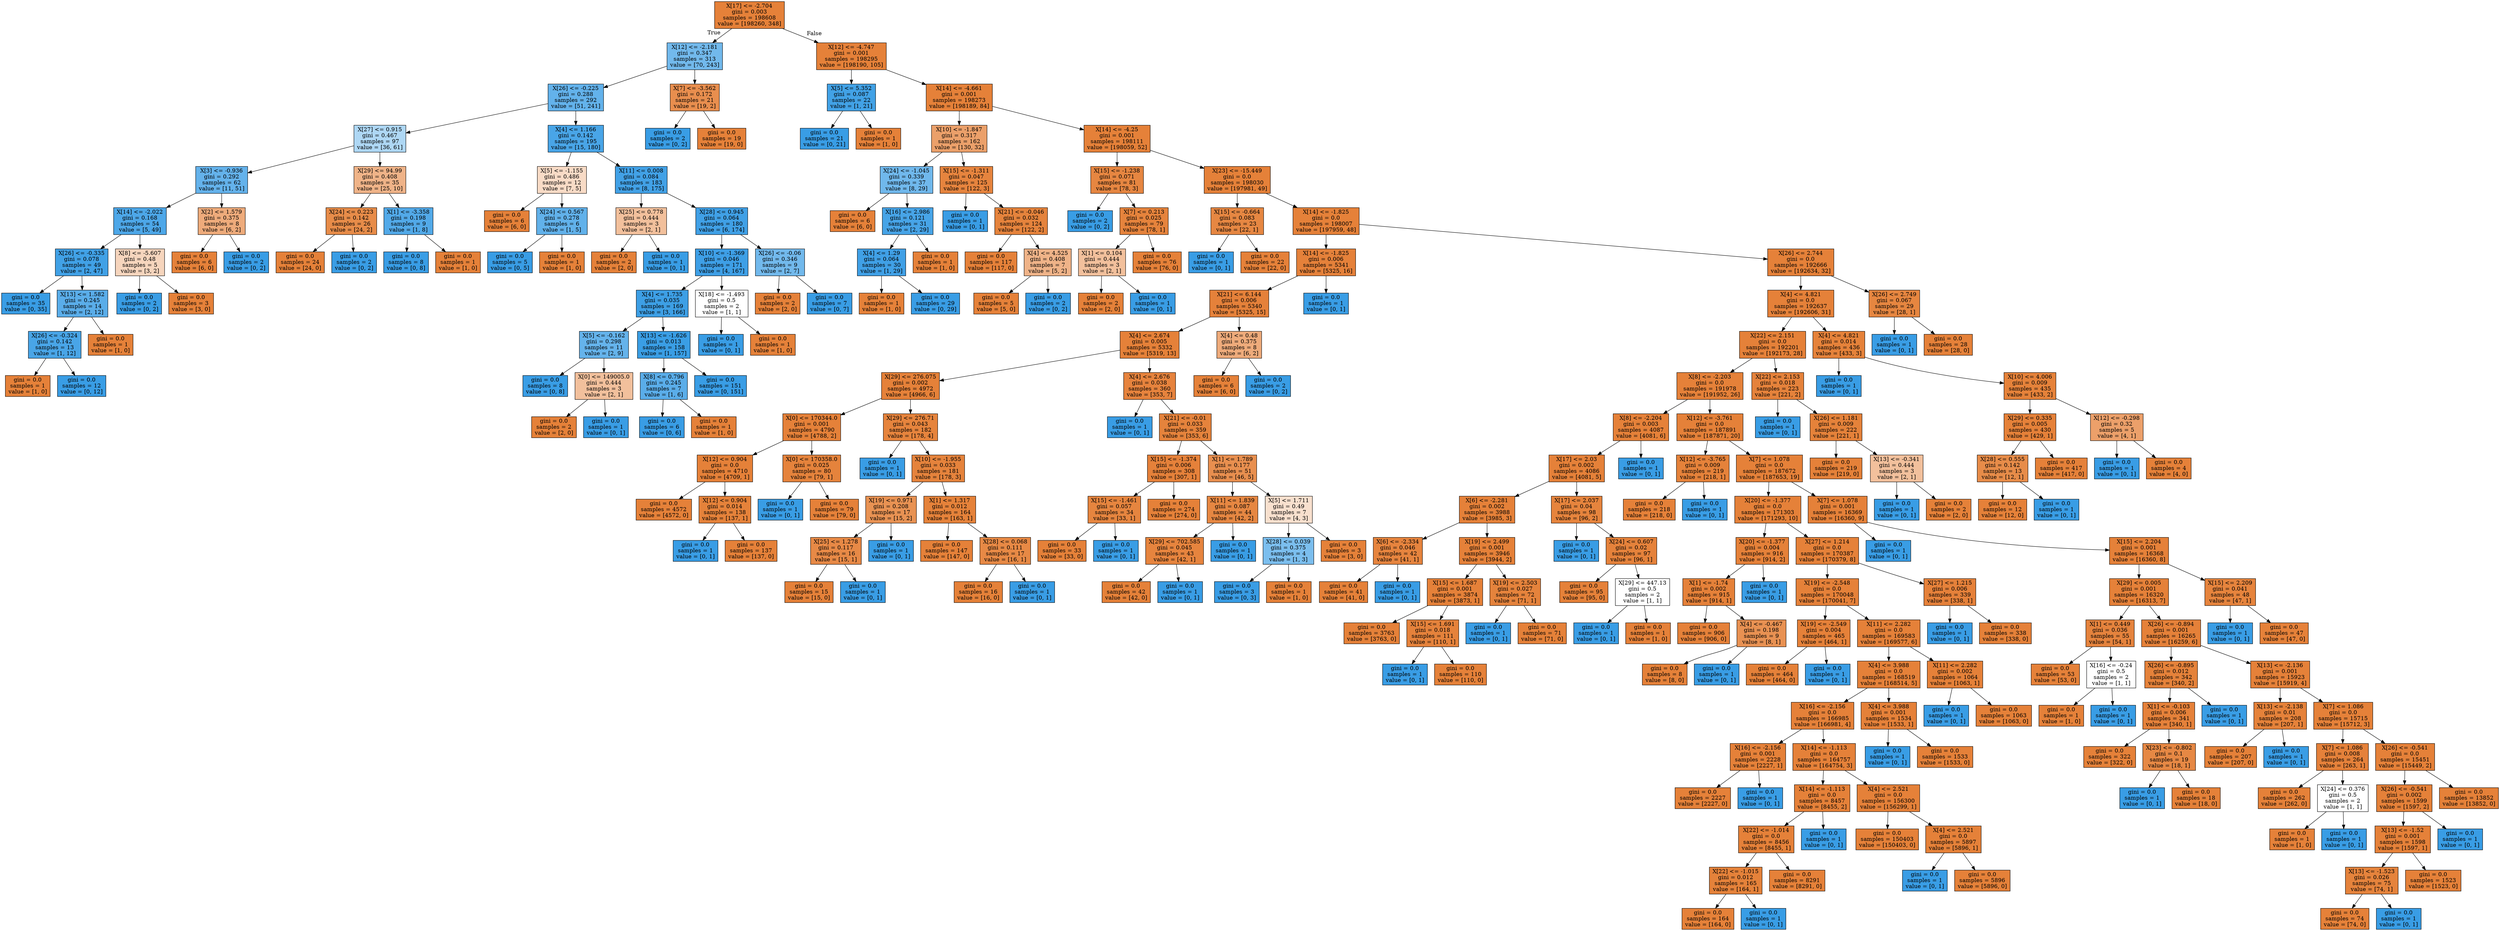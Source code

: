digraph Tree {
node [shape=box, style="filled", color="black"] ;
0 [label="X[17] <= -2.704\ngini = 0.003\nsamples = 198608\nvalue = [198260, 348]", fillcolor="#e58139"] ;
1 [label="X[12] <= -2.181\ngini = 0.347\nsamples = 313\nvalue = [70, 243]", fillcolor="#72b9ec"] ;
0 -> 1 [labeldistance=2.5, labelangle=45, headlabel="True"] ;
2 [label="X[26] <= -0.225\ngini = 0.288\nsamples = 292\nvalue = [51, 241]", fillcolor="#63b2eb"] ;
1 -> 2 ;
3 [label="X[27] <= 0.915\ngini = 0.467\nsamples = 97\nvalue = [36, 61]", fillcolor="#aed7f4"] ;
2 -> 3 ;
4 [label="X[3] <= -0.936\ngini = 0.292\nsamples = 62\nvalue = [11, 51]", fillcolor="#64b2eb"] ;
3 -> 4 ;
5 [label="X[14] <= -2.022\ngini = 0.168\nsamples = 54\nvalue = [5, 49]", fillcolor="#4da7e8"] ;
4 -> 5 ;
6 [label="X[26] <= -0.335\ngini = 0.078\nsamples = 49\nvalue = [2, 47]", fillcolor="#41a1e6"] ;
5 -> 6 ;
7 [label="gini = 0.0\nsamples = 35\nvalue = [0, 35]", fillcolor="#399de5"] ;
6 -> 7 ;
8 [label="X[13] <= 1.582\ngini = 0.245\nsamples = 14\nvalue = [2, 12]", fillcolor="#5aade9"] ;
6 -> 8 ;
9 [label="X[26] <= -0.324\ngini = 0.142\nsamples = 13\nvalue = [1, 12]", fillcolor="#49a5e7"] ;
8 -> 9 ;
10 [label="gini = 0.0\nsamples = 1\nvalue = [1, 0]", fillcolor="#e58139"] ;
9 -> 10 ;
11 [label="gini = 0.0\nsamples = 12\nvalue = [0, 12]", fillcolor="#399de5"] ;
9 -> 11 ;
12 [label="gini = 0.0\nsamples = 1\nvalue = [1, 0]", fillcolor="#e58139"] ;
8 -> 12 ;
13 [label="X[8] <= -5.607\ngini = 0.48\nsamples = 5\nvalue = [3, 2]", fillcolor="#f6d5bd"] ;
5 -> 13 ;
14 [label="gini = 0.0\nsamples = 2\nvalue = [0, 2]", fillcolor="#399de5"] ;
13 -> 14 ;
15 [label="gini = 0.0\nsamples = 3\nvalue = [3, 0]", fillcolor="#e58139"] ;
13 -> 15 ;
16 [label="X[2] <= 1.579\ngini = 0.375\nsamples = 8\nvalue = [6, 2]", fillcolor="#eeab7b"] ;
4 -> 16 ;
17 [label="gini = 0.0\nsamples = 6\nvalue = [6, 0]", fillcolor="#e58139"] ;
16 -> 17 ;
18 [label="gini = 0.0\nsamples = 2\nvalue = [0, 2]", fillcolor="#399de5"] ;
16 -> 18 ;
19 [label="X[29] <= 94.99\ngini = 0.408\nsamples = 35\nvalue = [25, 10]", fillcolor="#efb388"] ;
3 -> 19 ;
20 [label="X[24] <= 0.223\ngini = 0.142\nsamples = 26\nvalue = [24, 2]", fillcolor="#e78c49"] ;
19 -> 20 ;
21 [label="gini = 0.0\nsamples = 24\nvalue = [24, 0]", fillcolor="#e58139"] ;
20 -> 21 ;
22 [label="gini = 0.0\nsamples = 2\nvalue = [0, 2]", fillcolor="#399de5"] ;
20 -> 22 ;
23 [label="X[1] <= -3.358\ngini = 0.198\nsamples = 9\nvalue = [1, 8]", fillcolor="#52a9e8"] ;
19 -> 23 ;
24 [label="gini = 0.0\nsamples = 8\nvalue = [0, 8]", fillcolor="#399de5"] ;
23 -> 24 ;
25 [label="gini = 0.0\nsamples = 1\nvalue = [1, 0]", fillcolor="#e58139"] ;
23 -> 25 ;
26 [label="X[4] <= 1.166\ngini = 0.142\nsamples = 195\nvalue = [15, 180]", fillcolor="#49a5e7"] ;
2 -> 26 ;
27 [label="X[5] <= -1.155\ngini = 0.486\nsamples = 12\nvalue = [7, 5]", fillcolor="#f8dbc6"] ;
26 -> 27 ;
28 [label="gini = 0.0\nsamples = 6\nvalue = [6, 0]", fillcolor="#e58139"] ;
27 -> 28 ;
29 [label="X[24] <= 0.567\ngini = 0.278\nsamples = 6\nvalue = [1, 5]", fillcolor="#61b1ea"] ;
27 -> 29 ;
30 [label="gini = 0.0\nsamples = 5\nvalue = [0, 5]", fillcolor="#399de5"] ;
29 -> 30 ;
31 [label="gini = 0.0\nsamples = 1\nvalue = [1, 0]", fillcolor="#e58139"] ;
29 -> 31 ;
32 [label="X[11] <= 0.008\ngini = 0.084\nsamples = 183\nvalue = [8, 175]", fillcolor="#42a1e6"] ;
26 -> 32 ;
33 [label="X[25] <= 0.778\ngini = 0.444\nsamples = 3\nvalue = [2, 1]", fillcolor="#f2c09c"] ;
32 -> 33 ;
34 [label="gini = 0.0\nsamples = 2\nvalue = [2, 0]", fillcolor="#e58139"] ;
33 -> 34 ;
35 [label="gini = 0.0\nsamples = 1\nvalue = [0, 1]", fillcolor="#399de5"] ;
33 -> 35 ;
36 [label="X[28] <= 0.945\ngini = 0.064\nsamples = 180\nvalue = [6, 174]", fillcolor="#40a0e6"] ;
32 -> 36 ;
37 [label="X[10] <= -1.369\ngini = 0.046\nsamples = 171\nvalue = [4, 167]", fillcolor="#3e9fe6"] ;
36 -> 37 ;
38 [label="X[4] <= 1.735\ngini = 0.035\nsamples = 169\nvalue = [3, 166]", fillcolor="#3d9fe5"] ;
37 -> 38 ;
39 [label="X[5] <= -0.162\ngini = 0.298\nsamples = 11\nvalue = [2, 9]", fillcolor="#65b3eb"] ;
38 -> 39 ;
40 [label="gini = 0.0\nsamples = 8\nvalue = [0, 8]", fillcolor="#399de5"] ;
39 -> 40 ;
41 [label="X[0] <= 149005.0\ngini = 0.444\nsamples = 3\nvalue = [2, 1]", fillcolor="#f2c09c"] ;
39 -> 41 ;
42 [label="gini = 0.0\nsamples = 2\nvalue = [2, 0]", fillcolor="#e58139"] ;
41 -> 42 ;
43 [label="gini = 0.0\nsamples = 1\nvalue = [0, 1]", fillcolor="#399de5"] ;
41 -> 43 ;
44 [label="X[13] <= -1.626\ngini = 0.013\nsamples = 158\nvalue = [1, 157]", fillcolor="#3a9ee5"] ;
38 -> 44 ;
45 [label="X[8] <= 0.796\ngini = 0.245\nsamples = 7\nvalue = [1, 6]", fillcolor="#5aade9"] ;
44 -> 45 ;
46 [label="gini = 0.0\nsamples = 6\nvalue = [0, 6]", fillcolor="#399de5"] ;
45 -> 46 ;
47 [label="gini = 0.0\nsamples = 1\nvalue = [1, 0]", fillcolor="#e58139"] ;
45 -> 47 ;
48 [label="gini = 0.0\nsamples = 151\nvalue = [0, 151]", fillcolor="#399de5"] ;
44 -> 48 ;
49 [label="X[18] <= -1.493\ngini = 0.5\nsamples = 2\nvalue = [1, 1]", fillcolor="#ffffff"] ;
37 -> 49 ;
50 [label="gini = 0.0\nsamples = 1\nvalue = [0, 1]", fillcolor="#399de5"] ;
49 -> 50 ;
51 [label="gini = 0.0\nsamples = 1\nvalue = [1, 0]", fillcolor="#e58139"] ;
49 -> 51 ;
52 [label="X[26] <= -0.06\ngini = 0.346\nsamples = 9\nvalue = [2, 7]", fillcolor="#72b9ec"] ;
36 -> 52 ;
53 [label="gini = 0.0\nsamples = 2\nvalue = [2, 0]", fillcolor="#e58139"] ;
52 -> 53 ;
54 [label="gini = 0.0\nsamples = 7\nvalue = [0, 7]", fillcolor="#399de5"] ;
52 -> 54 ;
55 [label="X[7] <= -3.562\ngini = 0.172\nsamples = 21\nvalue = [19, 2]", fillcolor="#e88e4e"] ;
1 -> 55 ;
56 [label="gini = 0.0\nsamples = 2\nvalue = [0, 2]", fillcolor="#399de5"] ;
55 -> 56 ;
57 [label="gini = 0.0\nsamples = 19\nvalue = [19, 0]", fillcolor="#e58139"] ;
55 -> 57 ;
58 [label="X[12] <= -4.747\ngini = 0.001\nsamples = 198295\nvalue = [198190, 105]", fillcolor="#e58139"] ;
0 -> 58 [labeldistance=2.5, labelangle=-45, headlabel="False"] ;
59 [label="X[5] <= 5.352\ngini = 0.087\nsamples = 22\nvalue = [1, 21]", fillcolor="#42a2e6"] ;
58 -> 59 ;
60 [label="gini = 0.0\nsamples = 21\nvalue = [0, 21]", fillcolor="#399de5"] ;
59 -> 60 ;
61 [label="gini = 0.0\nsamples = 1\nvalue = [1, 0]", fillcolor="#e58139"] ;
59 -> 61 ;
62 [label="X[14] <= -4.661\ngini = 0.001\nsamples = 198273\nvalue = [198189, 84]", fillcolor="#e58139"] ;
58 -> 62 ;
63 [label="X[10] <= -1.847\ngini = 0.317\nsamples = 162\nvalue = [130, 32]", fillcolor="#eba06a"] ;
62 -> 63 ;
64 [label="X[24] <= -1.045\ngini = 0.339\nsamples = 37\nvalue = [8, 29]", fillcolor="#70b8ec"] ;
63 -> 64 ;
65 [label="gini = 0.0\nsamples = 6\nvalue = [6, 0]", fillcolor="#e58139"] ;
64 -> 65 ;
66 [label="X[16] <= 2.986\ngini = 0.121\nsamples = 31\nvalue = [2, 29]", fillcolor="#47a4e7"] ;
64 -> 66 ;
67 [label="X[4] <= 1.29\ngini = 0.064\nsamples = 30\nvalue = [1, 29]", fillcolor="#40a0e6"] ;
66 -> 67 ;
68 [label="gini = 0.0\nsamples = 1\nvalue = [1, 0]", fillcolor="#e58139"] ;
67 -> 68 ;
69 [label="gini = 0.0\nsamples = 29\nvalue = [0, 29]", fillcolor="#399de5"] ;
67 -> 69 ;
70 [label="gini = 0.0\nsamples = 1\nvalue = [1, 0]", fillcolor="#e58139"] ;
66 -> 70 ;
71 [label="X[15] <= -1.311\ngini = 0.047\nsamples = 125\nvalue = [122, 3]", fillcolor="#e6843e"] ;
63 -> 71 ;
72 [label="gini = 0.0\nsamples = 1\nvalue = [0, 1]", fillcolor="#399de5"] ;
71 -> 72 ;
73 [label="X[21] <= -0.046\ngini = 0.032\nsamples = 124\nvalue = [122, 2]", fillcolor="#e5833c"] ;
71 -> 73 ;
74 [label="gini = 0.0\nsamples = 117\nvalue = [117, 0]", fillcolor="#e58139"] ;
73 -> 74 ;
75 [label="X[4] <= 4.525\ngini = 0.408\nsamples = 7\nvalue = [5, 2]", fillcolor="#efb388"] ;
73 -> 75 ;
76 [label="gini = 0.0\nsamples = 5\nvalue = [5, 0]", fillcolor="#e58139"] ;
75 -> 76 ;
77 [label="gini = 0.0\nsamples = 2\nvalue = [0, 2]", fillcolor="#399de5"] ;
75 -> 77 ;
78 [label="X[14] <= -4.25\ngini = 0.001\nsamples = 198111\nvalue = [198059, 52]", fillcolor="#e58139"] ;
62 -> 78 ;
79 [label="X[15] <= -1.238\ngini = 0.071\nsamples = 81\nvalue = [78, 3]", fillcolor="#e68641"] ;
78 -> 79 ;
80 [label="gini = 0.0\nsamples = 2\nvalue = [0, 2]", fillcolor="#399de5"] ;
79 -> 80 ;
81 [label="X[7] <= 0.213\ngini = 0.025\nsamples = 79\nvalue = [78, 1]", fillcolor="#e5833c"] ;
79 -> 81 ;
82 [label="X[1] <= 0.104\ngini = 0.444\nsamples = 3\nvalue = [2, 1]", fillcolor="#f2c09c"] ;
81 -> 82 ;
83 [label="gini = 0.0\nsamples = 2\nvalue = [2, 0]", fillcolor="#e58139"] ;
82 -> 83 ;
84 [label="gini = 0.0\nsamples = 1\nvalue = [0, 1]", fillcolor="#399de5"] ;
82 -> 84 ;
85 [label="gini = 0.0\nsamples = 76\nvalue = [76, 0]", fillcolor="#e58139"] ;
81 -> 85 ;
86 [label="X[23] <= -15.449\ngini = 0.0\nsamples = 198030\nvalue = [197981, 49]", fillcolor="#e58139"] ;
78 -> 86 ;
87 [label="X[15] <= -0.664\ngini = 0.083\nsamples = 23\nvalue = [22, 1]", fillcolor="#e68742"] ;
86 -> 87 ;
88 [label="gini = 0.0\nsamples = 1\nvalue = [0, 1]", fillcolor="#399de5"] ;
87 -> 88 ;
89 [label="gini = 0.0\nsamples = 22\nvalue = [22, 0]", fillcolor="#e58139"] ;
87 -> 89 ;
90 [label="X[14] <= -1.825\ngini = 0.0\nsamples = 198007\nvalue = [197959, 48]", fillcolor="#e58139"] ;
86 -> 90 ;
91 [label="X[14] <= -1.825\ngini = 0.006\nsamples = 5341\nvalue = [5325, 16]", fillcolor="#e5813a"] ;
90 -> 91 ;
92 [label="X[21] <= 6.144\ngini = 0.006\nsamples = 5340\nvalue = [5325, 15]", fillcolor="#e5813a"] ;
91 -> 92 ;
93 [label="X[4] <= 2.674\ngini = 0.005\nsamples = 5332\nvalue = [5319, 13]", fillcolor="#e58139"] ;
92 -> 93 ;
94 [label="X[29] <= 276.075\ngini = 0.002\nsamples = 4972\nvalue = [4966, 6]", fillcolor="#e58139"] ;
93 -> 94 ;
95 [label="X[0] <= 170344.0\ngini = 0.001\nsamples = 4790\nvalue = [4788, 2]", fillcolor="#e58139"] ;
94 -> 95 ;
96 [label="X[12] <= 0.904\ngini = 0.0\nsamples = 4710\nvalue = [4709, 1]", fillcolor="#e58139"] ;
95 -> 96 ;
97 [label="gini = 0.0\nsamples = 4572\nvalue = [4572, 0]", fillcolor="#e58139"] ;
96 -> 97 ;
98 [label="X[12] <= 0.904\ngini = 0.014\nsamples = 138\nvalue = [137, 1]", fillcolor="#e5823a"] ;
96 -> 98 ;
99 [label="gini = 0.0\nsamples = 1\nvalue = [0, 1]", fillcolor="#399de5"] ;
98 -> 99 ;
100 [label="gini = 0.0\nsamples = 137\nvalue = [137, 0]", fillcolor="#e58139"] ;
98 -> 100 ;
101 [label="X[0] <= 170358.0\ngini = 0.025\nsamples = 80\nvalue = [79, 1]", fillcolor="#e5833c"] ;
95 -> 101 ;
102 [label="gini = 0.0\nsamples = 1\nvalue = [0, 1]", fillcolor="#399de5"] ;
101 -> 102 ;
103 [label="gini = 0.0\nsamples = 79\nvalue = [79, 0]", fillcolor="#e58139"] ;
101 -> 103 ;
104 [label="X[29] <= 276.71\ngini = 0.043\nsamples = 182\nvalue = [178, 4]", fillcolor="#e6843d"] ;
94 -> 104 ;
105 [label="gini = 0.0\nsamples = 1\nvalue = [0, 1]", fillcolor="#399de5"] ;
104 -> 105 ;
106 [label="X[10] <= -1.955\ngini = 0.033\nsamples = 181\nvalue = [178, 3]", fillcolor="#e5833c"] ;
104 -> 106 ;
107 [label="X[19] <= 0.971\ngini = 0.208\nsamples = 17\nvalue = [15, 2]", fillcolor="#e89253"] ;
106 -> 107 ;
108 [label="X[25] <= 1.278\ngini = 0.117\nsamples = 16\nvalue = [15, 1]", fillcolor="#e78946"] ;
107 -> 108 ;
109 [label="gini = 0.0\nsamples = 15\nvalue = [15, 0]", fillcolor="#e58139"] ;
108 -> 109 ;
110 [label="gini = 0.0\nsamples = 1\nvalue = [0, 1]", fillcolor="#399de5"] ;
108 -> 110 ;
111 [label="gini = 0.0\nsamples = 1\nvalue = [0, 1]", fillcolor="#399de5"] ;
107 -> 111 ;
112 [label="X[1] <= 1.317\ngini = 0.012\nsamples = 164\nvalue = [163, 1]", fillcolor="#e5823a"] ;
106 -> 112 ;
113 [label="gini = 0.0\nsamples = 147\nvalue = [147, 0]", fillcolor="#e58139"] ;
112 -> 113 ;
114 [label="X[28] <= 0.068\ngini = 0.111\nsamples = 17\nvalue = [16, 1]", fillcolor="#e78945"] ;
112 -> 114 ;
115 [label="gini = 0.0\nsamples = 16\nvalue = [16, 0]", fillcolor="#e58139"] ;
114 -> 115 ;
116 [label="gini = 0.0\nsamples = 1\nvalue = [0, 1]", fillcolor="#399de5"] ;
114 -> 116 ;
117 [label="X[4] <= 2.676\ngini = 0.038\nsamples = 360\nvalue = [353, 7]", fillcolor="#e6833d"] ;
93 -> 117 ;
118 [label="gini = 0.0\nsamples = 1\nvalue = [0, 1]", fillcolor="#399de5"] ;
117 -> 118 ;
119 [label="X[21] <= -0.01\ngini = 0.033\nsamples = 359\nvalue = [353, 6]", fillcolor="#e5833c"] ;
117 -> 119 ;
120 [label="X[15] <= -1.374\ngini = 0.006\nsamples = 308\nvalue = [307, 1]", fillcolor="#e5813a"] ;
119 -> 120 ;
121 [label="X[15] <= -1.461\ngini = 0.057\nsamples = 34\nvalue = [33, 1]", fillcolor="#e6853f"] ;
120 -> 121 ;
122 [label="gini = 0.0\nsamples = 33\nvalue = [33, 0]", fillcolor="#e58139"] ;
121 -> 122 ;
123 [label="gini = 0.0\nsamples = 1\nvalue = [0, 1]", fillcolor="#399de5"] ;
121 -> 123 ;
124 [label="gini = 0.0\nsamples = 274\nvalue = [274, 0]", fillcolor="#e58139"] ;
120 -> 124 ;
125 [label="X[1] <= 1.789\ngini = 0.177\nsamples = 51\nvalue = [46, 5]", fillcolor="#e88f4f"] ;
119 -> 125 ;
126 [label="X[11] <= 1.839\ngini = 0.087\nsamples = 44\nvalue = [42, 2]", fillcolor="#e68742"] ;
125 -> 126 ;
127 [label="X[29] <= 702.585\ngini = 0.045\nsamples = 43\nvalue = [42, 1]", fillcolor="#e6843e"] ;
126 -> 127 ;
128 [label="gini = 0.0\nsamples = 42\nvalue = [42, 0]", fillcolor="#e58139"] ;
127 -> 128 ;
129 [label="gini = 0.0\nsamples = 1\nvalue = [0, 1]", fillcolor="#399de5"] ;
127 -> 129 ;
130 [label="gini = 0.0\nsamples = 1\nvalue = [0, 1]", fillcolor="#399de5"] ;
126 -> 130 ;
131 [label="X[5] <= 1.711\ngini = 0.49\nsamples = 7\nvalue = [4, 3]", fillcolor="#f8e0ce"] ;
125 -> 131 ;
132 [label="X[28] <= 0.039\ngini = 0.375\nsamples = 4\nvalue = [1, 3]", fillcolor="#7bbeee"] ;
131 -> 132 ;
133 [label="gini = 0.0\nsamples = 3\nvalue = [0, 3]", fillcolor="#399de5"] ;
132 -> 133 ;
134 [label="gini = 0.0\nsamples = 1\nvalue = [1, 0]", fillcolor="#e58139"] ;
132 -> 134 ;
135 [label="gini = 0.0\nsamples = 3\nvalue = [3, 0]", fillcolor="#e58139"] ;
131 -> 135 ;
136 [label="X[4] <= 0.48\ngini = 0.375\nsamples = 8\nvalue = [6, 2]", fillcolor="#eeab7b"] ;
92 -> 136 ;
137 [label="gini = 0.0\nsamples = 6\nvalue = [6, 0]", fillcolor="#e58139"] ;
136 -> 137 ;
138 [label="gini = 0.0\nsamples = 2\nvalue = [0, 2]", fillcolor="#399de5"] ;
136 -> 138 ;
139 [label="gini = 0.0\nsamples = 1\nvalue = [0, 1]", fillcolor="#399de5"] ;
91 -> 139 ;
140 [label="X[26] <= 2.744\ngini = 0.0\nsamples = 192666\nvalue = [192634, 32]", fillcolor="#e58139"] ;
90 -> 140 ;
141 [label="X[4] <= 4.821\ngini = 0.0\nsamples = 192637\nvalue = [192606, 31]", fillcolor="#e58139"] ;
140 -> 141 ;
142 [label="X[22] <= 2.151\ngini = 0.0\nsamples = 192201\nvalue = [192173, 28]", fillcolor="#e58139"] ;
141 -> 142 ;
143 [label="X[8] <= -2.203\ngini = 0.0\nsamples = 191978\nvalue = [191952, 26]", fillcolor="#e58139"] ;
142 -> 143 ;
144 [label="X[8] <= -2.204\ngini = 0.003\nsamples = 4087\nvalue = [4081, 6]", fillcolor="#e58139"] ;
143 -> 144 ;
145 [label="X[17] <= 2.03\ngini = 0.002\nsamples = 4086\nvalue = [4081, 5]", fillcolor="#e58139"] ;
144 -> 145 ;
146 [label="X[6] <= -2.281\ngini = 0.002\nsamples = 3988\nvalue = [3985, 3]", fillcolor="#e58139"] ;
145 -> 146 ;
147 [label="X[6] <= -2.334\ngini = 0.046\nsamples = 42\nvalue = [41, 1]", fillcolor="#e6843e"] ;
146 -> 147 ;
148 [label="gini = 0.0\nsamples = 41\nvalue = [41, 0]", fillcolor="#e58139"] ;
147 -> 148 ;
149 [label="gini = 0.0\nsamples = 1\nvalue = [0, 1]", fillcolor="#399de5"] ;
147 -> 149 ;
150 [label="X[19] <= 2.499\ngini = 0.001\nsamples = 3946\nvalue = [3944, 2]", fillcolor="#e58139"] ;
146 -> 150 ;
151 [label="X[15] <= 1.687\ngini = 0.001\nsamples = 3874\nvalue = [3873, 1]", fillcolor="#e58139"] ;
150 -> 151 ;
152 [label="gini = 0.0\nsamples = 3763\nvalue = [3763, 0]", fillcolor="#e58139"] ;
151 -> 152 ;
153 [label="X[15] <= 1.691\ngini = 0.018\nsamples = 111\nvalue = [110, 1]", fillcolor="#e5823b"] ;
151 -> 153 ;
154 [label="gini = 0.0\nsamples = 1\nvalue = [0, 1]", fillcolor="#399de5"] ;
153 -> 154 ;
155 [label="gini = 0.0\nsamples = 110\nvalue = [110, 0]", fillcolor="#e58139"] ;
153 -> 155 ;
156 [label="X[19] <= 2.503\ngini = 0.027\nsamples = 72\nvalue = [71, 1]", fillcolor="#e5833c"] ;
150 -> 156 ;
157 [label="gini = 0.0\nsamples = 1\nvalue = [0, 1]", fillcolor="#399de5"] ;
156 -> 157 ;
158 [label="gini = 0.0\nsamples = 71\nvalue = [71, 0]", fillcolor="#e58139"] ;
156 -> 158 ;
159 [label="X[17] <= 2.037\ngini = 0.04\nsamples = 98\nvalue = [96, 2]", fillcolor="#e6843d"] ;
145 -> 159 ;
160 [label="gini = 0.0\nsamples = 1\nvalue = [0, 1]", fillcolor="#399de5"] ;
159 -> 160 ;
161 [label="X[24] <= 0.607\ngini = 0.02\nsamples = 97\nvalue = [96, 1]", fillcolor="#e5823b"] ;
159 -> 161 ;
162 [label="gini = 0.0\nsamples = 95\nvalue = [95, 0]", fillcolor="#e58139"] ;
161 -> 162 ;
163 [label="X[29] <= 447.13\ngini = 0.5\nsamples = 2\nvalue = [1, 1]", fillcolor="#ffffff"] ;
161 -> 163 ;
164 [label="gini = 0.0\nsamples = 1\nvalue = [0, 1]", fillcolor="#399de5"] ;
163 -> 164 ;
165 [label="gini = 0.0\nsamples = 1\nvalue = [1, 0]", fillcolor="#e58139"] ;
163 -> 165 ;
166 [label="gini = 0.0\nsamples = 1\nvalue = [0, 1]", fillcolor="#399de5"] ;
144 -> 166 ;
167 [label="X[12] <= -3.761\ngini = 0.0\nsamples = 187891\nvalue = [187871, 20]", fillcolor="#e58139"] ;
143 -> 167 ;
168 [label="X[12] <= -3.765\ngini = 0.009\nsamples = 219\nvalue = [218, 1]", fillcolor="#e5823a"] ;
167 -> 168 ;
169 [label="gini = 0.0\nsamples = 218\nvalue = [218, 0]", fillcolor="#e58139"] ;
168 -> 169 ;
170 [label="gini = 0.0\nsamples = 1\nvalue = [0, 1]", fillcolor="#399de5"] ;
168 -> 170 ;
171 [label="X[7] <= 1.078\ngini = 0.0\nsamples = 187672\nvalue = [187653, 19]", fillcolor="#e58139"] ;
167 -> 171 ;
172 [label="X[20] <= -1.377\ngini = 0.0\nsamples = 171303\nvalue = [171293, 10]", fillcolor="#e58139"] ;
171 -> 172 ;
173 [label="X[20] <= -1.377\ngini = 0.004\nsamples = 916\nvalue = [914, 2]", fillcolor="#e58139"] ;
172 -> 173 ;
174 [label="X[1] <= -1.74\ngini = 0.002\nsamples = 915\nvalue = [914, 1]", fillcolor="#e58139"] ;
173 -> 174 ;
175 [label="gini = 0.0\nsamples = 906\nvalue = [906, 0]", fillcolor="#e58139"] ;
174 -> 175 ;
176 [label="X[4] <= -0.467\ngini = 0.198\nsamples = 9\nvalue = [8, 1]", fillcolor="#e89152"] ;
174 -> 176 ;
177 [label="gini = 0.0\nsamples = 8\nvalue = [8, 0]", fillcolor="#e58139"] ;
176 -> 177 ;
178 [label="gini = 0.0\nsamples = 1\nvalue = [0, 1]", fillcolor="#399de5"] ;
176 -> 178 ;
179 [label="gini = 0.0\nsamples = 1\nvalue = [0, 1]", fillcolor="#399de5"] ;
173 -> 179 ;
180 [label="X[27] <= 1.214\ngini = 0.0\nsamples = 170387\nvalue = [170379, 8]", fillcolor="#e58139"] ;
172 -> 180 ;
181 [label="X[19] <= -2.548\ngini = 0.0\nsamples = 170048\nvalue = [170041, 7]", fillcolor="#e58139"] ;
180 -> 181 ;
182 [label="X[19] <= -2.549\ngini = 0.004\nsamples = 465\nvalue = [464, 1]", fillcolor="#e58139"] ;
181 -> 182 ;
183 [label="gini = 0.0\nsamples = 464\nvalue = [464, 0]", fillcolor="#e58139"] ;
182 -> 183 ;
184 [label="gini = 0.0\nsamples = 1\nvalue = [0, 1]", fillcolor="#399de5"] ;
182 -> 184 ;
185 [label="X[11] <= 2.282\ngini = 0.0\nsamples = 169583\nvalue = [169577, 6]", fillcolor="#e58139"] ;
181 -> 185 ;
186 [label="X[4] <= 3.988\ngini = 0.0\nsamples = 168519\nvalue = [168514, 5]", fillcolor="#e58139"] ;
185 -> 186 ;
187 [label="X[16] <= -2.156\ngini = 0.0\nsamples = 166985\nvalue = [166981, 4]", fillcolor="#e58139"] ;
186 -> 187 ;
188 [label="X[16] <= -2.156\ngini = 0.001\nsamples = 2228\nvalue = [2227, 1]", fillcolor="#e58139"] ;
187 -> 188 ;
189 [label="gini = 0.0\nsamples = 2227\nvalue = [2227, 0]", fillcolor="#e58139"] ;
188 -> 189 ;
190 [label="gini = 0.0\nsamples = 1\nvalue = [0, 1]", fillcolor="#399de5"] ;
188 -> 190 ;
191 [label="X[14] <= -1.113\ngini = 0.0\nsamples = 164757\nvalue = [164754, 3]", fillcolor="#e58139"] ;
187 -> 191 ;
192 [label="X[14] <= -1.113\ngini = 0.0\nsamples = 8457\nvalue = [8455, 2]", fillcolor="#e58139"] ;
191 -> 192 ;
193 [label="X[22] <= -1.014\ngini = 0.0\nsamples = 8456\nvalue = [8455, 1]", fillcolor="#e58139"] ;
192 -> 193 ;
194 [label="X[22] <= -1.015\ngini = 0.012\nsamples = 165\nvalue = [164, 1]", fillcolor="#e5823a"] ;
193 -> 194 ;
195 [label="gini = 0.0\nsamples = 164\nvalue = [164, 0]", fillcolor="#e58139"] ;
194 -> 195 ;
196 [label="gini = 0.0\nsamples = 1\nvalue = [0, 1]", fillcolor="#399de5"] ;
194 -> 196 ;
197 [label="gini = 0.0\nsamples = 8291\nvalue = [8291, 0]", fillcolor="#e58139"] ;
193 -> 197 ;
198 [label="gini = 0.0\nsamples = 1\nvalue = [0, 1]", fillcolor="#399de5"] ;
192 -> 198 ;
199 [label="X[4] <= 2.521\ngini = 0.0\nsamples = 156300\nvalue = [156299, 1]", fillcolor="#e58139"] ;
191 -> 199 ;
200 [label="gini = 0.0\nsamples = 150403\nvalue = [150403, 0]", fillcolor="#e58139"] ;
199 -> 200 ;
201 [label="X[4] <= 2.521\ngini = 0.0\nsamples = 5897\nvalue = [5896, 1]", fillcolor="#e58139"] ;
199 -> 201 ;
202 [label="gini = 0.0\nsamples = 1\nvalue = [0, 1]", fillcolor="#399de5"] ;
201 -> 202 ;
203 [label="gini = 0.0\nsamples = 5896\nvalue = [5896, 0]", fillcolor="#e58139"] ;
201 -> 203 ;
204 [label="X[4] <= 3.988\ngini = 0.001\nsamples = 1534\nvalue = [1533, 1]", fillcolor="#e58139"] ;
186 -> 204 ;
205 [label="gini = 0.0\nsamples = 1\nvalue = [0, 1]", fillcolor="#399de5"] ;
204 -> 205 ;
206 [label="gini = 0.0\nsamples = 1533\nvalue = [1533, 0]", fillcolor="#e58139"] ;
204 -> 206 ;
207 [label="X[11] <= 2.282\ngini = 0.002\nsamples = 1064\nvalue = [1063, 1]", fillcolor="#e58139"] ;
185 -> 207 ;
208 [label="gini = 0.0\nsamples = 1\nvalue = [0, 1]", fillcolor="#399de5"] ;
207 -> 208 ;
209 [label="gini = 0.0\nsamples = 1063\nvalue = [1063, 0]", fillcolor="#e58139"] ;
207 -> 209 ;
210 [label="X[27] <= 1.215\ngini = 0.006\nsamples = 339\nvalue = [338, 1]", fillcolor="#e5813a"] ;
180 -> 210 ;
211 [label="gini = 0.0\nsamples = 1\nvalue = [0, 1]", fillcolor="#399de5"] ;
210 -> 211 ;
212 [label="gini = 0.0\nsamples = 338\nvalue = [338, 0]", fillcolor="#e58139"] ;
210 -> 212 ;
213 [label="X[7] <= 1.078\ngini = 0.001\nsamples = 16369\nvalue = [16360, 9]", fillcolor="#e58139"] ;
171 -> 213 ;
214 [label="gini = 0.0\nsamples = 1\nvalue = [0, 1]", fillcolor="#399de5"] ;
213 -> 214 ;
215 [label="X[15] <= 2.204\ngini = 0.001\nsamples = 16368\nvalue = [16360, 8]", fillcolor="#e58139"] ;
213 -> 215 ;
216 [label="X[29] <= 0.005\ngini = 0.001\nsamples = 16320\nvalue = [16313, 7]", fillcolor="#e58139"] ;
215 -> 216 ;
217 [label="X[1] <= 0.449\ngini = 0.036\nsamples = 55\nvalue = [54, 1]", fillcolor="#e5833d"] ;
216 -> 217 ;
218 [label="gini = 0.0\nsamples = 53\nvalue = [53, 0]", fillcolor="#e58139"] ;
217 -> 218 ;
219 [label="X[16] <= -0.24\ngini = 0.5\nsamples = 2\nvalue = [1, 1]", fillcolor="#ffffff"] ;
217 -> 219 ;
220 [label="gini = 0.0\nsamples = 1\nvalue = [1, 0]", fillcolor="#e58139"] ;
219 -> 220 ;
221 [label="gini = 0.0\nsamples = 1\nvalue = [0, 1]", fillcolor="#399de5"] ;
219 -> 221 ;
222 [label="X[26] <= -0.894\ngini = 0.001\nsamples = 16265\nvalue = [16259, 6]", fillcolor="#e58139"] ;
216 -> 222 ;
223 [label="X[26] <= -0.895\ngini = 0.012\nsamples = 342\nvalue = [340, 2]", fillcolor="#e5823a"] ;
222 -> 223 ;
224 [label="X[1] <= -0.103\ngini = 0.006\nsamples = 341\nvalue = [340, 1]", fillcolor="#e5813a"] ;
223 -> 224 ;
225 [label="gini = 0.0\nsamples = 322\nvalue = [322, 0]", fillcolor="#e58139"] ;
224 -> 225 ;
226 [label="X[23] <= -0.802\ngini = 0.1\nsamples = 19\nvalue = [18, 1]", fillcolor="#e68844"] ;
224 -> 226 ;
227 [label="gini = 0.0\nsamples = 1\nvalue = [0, 1]", fillcolor="#399de5"] ;
226 -> 227 ;
228 [label="gini = 0.0\nsamples = 18\nvalue = [18, 0]", fillcolor="#e58139"] ;
226 -> 228 ;
229 [label="gini = 0.0\nsamples = 1\nvalue = [0, 1]", fillcolor="#399de5"] ;
223 -> 229 ;
230 [label="X[13] <= -2.136\ngini = 0.001\nsamples = 15923\nvalue = [15919, 4]", fillcolor="#e58139"] ;
222 -> 230 ;
231 [label="X[13] <= -2.138\ngini = 0.01\nsamples = 208\nvalue = [207, 1]", fillcolor="#e5823a"] ;
230 -> 231 ;
232 [label="gini = 0.0\nsamples = 207\nvalue = [207, 0]", fillcolor="#e58139"] ;
231 -> 232 ;
233 [label="gini = 0.0\nsamples = 1\nvalue = [0, 1]", fillcolor="#399de5"] ;
231 -> 233 ;
234 [label="X[7] <= 1.086\ngini = 0.0\nsamples = 15715\nvalue = [15712, 3]", fillcolor="#e58139"] ;
230 -> 234 ;
235 [label="X[7] <= 1.086\ngini = 0.008\nsamples = 264\nvalue = [263, 1]", fillcolor="#e5813a"] ;
234 -> 235 ;
236 [label="gini = 0.0\nsamples = 262\nvalue = [262, 0]", fillcolor="#e58139"] ;
235 -> 236 ;
237 [label="X[24] <= 0.376\ngini = 0.5\nsamples = 2\nvalue = [1, 1]", fillcolor="#ffffff"] ;
235 -> 237 ;
238 [label="gini = 0.0\nsamples = 1\nvalue = [1, 0]", fillcolor="#e58139"] ;
237 -> 238 ;
239 [label="gini = 0.0\nsamples = 1\nvalue = [0, 1]", fillcolor="#399de5"] ;
237 -> 239 ;
240 [label="X[26] <= -0.541\ngini = 0.0\nsamples = 15451\nvalue = [15449, 2]", fillcolor="#e58139"] ;
234 -> 240 ;
241 [label="X[26] <= -0.541\ngini = 0.002\nsamples = 1599\nvalue = [1597, 2]", fillcolor="#e58139"] ;
240 -> 241 ;
242 [label="X[13] <= -1.52\ngini = 0.001\nsamples = 1598\nvalue = [1597, 1]", fillcolor="#e58139"] ;
241 -> 242 ;
243 [label="X[13] <= -1.523\ngini = 0.026\nsamples = 75\nvalue = [74, 1]", fillcolor="#e5833c"] ;
242 -> 243 ;
244 [label="gini = 0.0\nsamples = 74\nvalue = [74, 0]", fillcolor="#e58139"] ;
243 -> 244 ;
245 [label="gini = 0.0\nsamples = 1\nvalue = [0, 1]", fillcolor="#399de5"] ;
243 -> 245 ;
246 [label="gini = 0.0\nsamples = 1523\nvalue = [1523, 0]", fillcolor="#e58139"] ;
242 -> 246 ;
247 [label="gini = 0.0\nsamples = 1\nvalue = [0, 1]", fillcolor="#399de5"] ;
241 -> 247 ;
248 [label="gini = 0.0\nsamples = 13852\nvalue = [13852, 0]", fillcolor="#e58139"] ;
240 -> 248 ;
249 [label="X[15] <= 2.209\ngini = 0.041\nsamples = 48\nvalue = [47, 1]", fillcolor="#e6843d"] ;
215 -> 249 ;
250 [label="gini = 0.0\nsamples = 1\nvalue = [0, 1]", fillcolor="#399de5"] ;
249 -> 250 ;
251 [label="gini = 0.0\nsamples = 47\nvalue = [47, 0]", fillcolor="#e58139"] ;
249 -> 251 ;
252 [label="X[22] <= 2.153\ngini = 0.018\nsamples = 223\nvalue = [221, 2]", fillcolor="#e5823b"] ;
142 -> 252 ;
253 [label="gini = 0.0\nsamples = 1\nvalue = [0, 1]", fillcolor="#399de5"] ;
252 -> 253 ;
254 [label="X[26] <= 1.181\ngini = 0.009\nsamples = 222\nvalue = [221, 1]", fillcolor="#e5823a"] ;
252 -> 254 ;
255 [label="gini = 0.0\nsamples = 219\nvalue = [219, 0]", fillcolor="#e58139"] ;
254 -> 255 ;
256 [label="X[13] <= -0.341\ngini = 0.444\nsamples = 3\nvalue = [2, 1]", fillcolor="#f2c09c"] ;
254 -> 256 ;
257 [label="gini = 0.0\nsamples = 1\nvalue = [0, 1]", fillcolor="#399de5"] ;
256 -> 257 ;
258 [label="gini = 0.0\nsamples = 2\nvalue = [2, 0]", fillcolor="#e58139"] ;
256 -> 258 ;
259 [label="X[4] <= 4.821\ngini = 0.014\nsamples = 436\nvalue = [433, 3]", fillcolor="#e5823a"] ;
141 -> 259 ;
260 [label="gini = 0.0\nsamples = 1\nvalue = [0, 1]", fillcolor="#399de5"] ;
259 -> 260 ;
261 [label="X[10] <= 4.006\ngini = 0.009\nsamples = 435\nvalue = [433, 2]", fillcolor="#e5823a"] ;
259 -> 261 ;
262 [label="X[29] <= 0.335\ngini = 0.005\nsamples = 430\nvalue = [429, 1]", fillcolor="#e58139"] ;
261 -> 262 ;
263 [label="X[28] <= 0.555\ngini = 0.142\nsamples = 13\nvalue = [12, 1]", fillcolor="#e78c49"] ;
262 -> 263 ;
264 [label="gini = 0.0\nsamples = 12\nvalue = [12, 0]", fillcolor="#e58139"] ;
263 -> 264 ;
265 [label="gini = 0.0\nsamples = 1\nvalue = [0, 1]", fillcolor="#399de5"] ;
263 -> 265 ;
266 [label="gini = 0.0\nsamples = 417\nvalue = [417, 0]", fillcolor="#e58139"] ;
262 -> 266 ;
267 [label="X[12] <= -0.298\ngini = 0.32\nsamples = 5\nvalue = [4, 1]", fillcolor="#eca06a"] ;
261 -> 267 ;
268 [label="gini = 0.0\nsamples = 1\nvalue = [0, 1]", fillcolor="#399de5"] ;
267 -> 268 ;
269 [label="gini = 0.0\nsamples = 4\nvalue = [4, 0]", fillcolor="#e58139"] ;
267 -> 269 ;
270 [label="X[26] <= 2.749\ngini = 0.067\nsamples = 29\nvalue = [28, 1]", fillcolor="#e68640"] ;
140 -> 270 ;
271 [label="gini = 0.0\nsamples = 1\nvalue = [0, 1]", fillcolor="#399de5"] ;
270 -> 271 ;
272 [label="gini = 0.0\nsamples = 28\nvalue = [28, 0]", fillcolor="#e58139"] ;
270 -> 272 ;
}